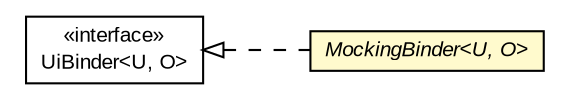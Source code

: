 #!/usr/local/bin/dot
#
# Class diagram 
# Generated by UMLGraph version R5_6-24-gf6e263 (http://www.umlgraph.org/)
#

digraph G {
	edge [fontname="arial",fontsize=10,labelfontname="arial",labelfontsize=10];
	node [fontname="arial",fontsize=10,shape=plaintext];
	nodesep=0.25;
	ranksep=0.5;
	rankdir=LR;
	// com.gwtplatform.tester.MockingBinder<U, O>
	c350499 [label=<<table title="com.gwtplatform.tester.MockingBinder" border="0" cellborder="1" cellspacing="0" cellpadding="2" port="p" bgcolor="lemonChiffon" href="./MockingBinder.html">
		<tr><td><table border="0" cellspacing="0" cellpadding="1">
<tr><td align="center" balign="center"><font face="arial italic"> MockingBinder&lt;U, O&gt; </font></td></tr>
		</table></td></tr>
		</table>>, URL="./MockingBinder.html", fontname="arial", fontcolor="black", fontsize=10.0];
	//com.gwtplatform.tester.MockingBinder<U, O> implements com.google.gwt.uibinder.client.UiBinder<U, O>
	c351072:p -> c350499:p [dir=back,arrowtail=empty,style=dashed];
	// com.google.gwt.uibinder.client.UiBinder<U, O>
	c351072 [label=<<table title="com.google.gwt.uibinder.client.UiBinder" border="0" cellborder="1" cellspacing="0" cellpadding="2" port="p" href="http://google-web-toolkit.googlecode.com/svn/javadoc/latest/com/google/gwt/uibinder/client/UiBinder.html">
		<tr><td><table border="0" cellspacing="0" cellpadding="1">
<tr><td align="center" balign="center"> &#171;interface&#187; </td></tr>
<tr><td align="center" balign="center"> UiBinder&lt;U, O&gt; </td></tr>
		</table></td></tr>
		</table>>, URL="http://google-web-toolkit.googlecode.com/svn/javadoc/latest/com/google/gwt/uibinder/client/UiBinder.html", fontname="arial", fontcolor="black", fontsize=10.0];
}

